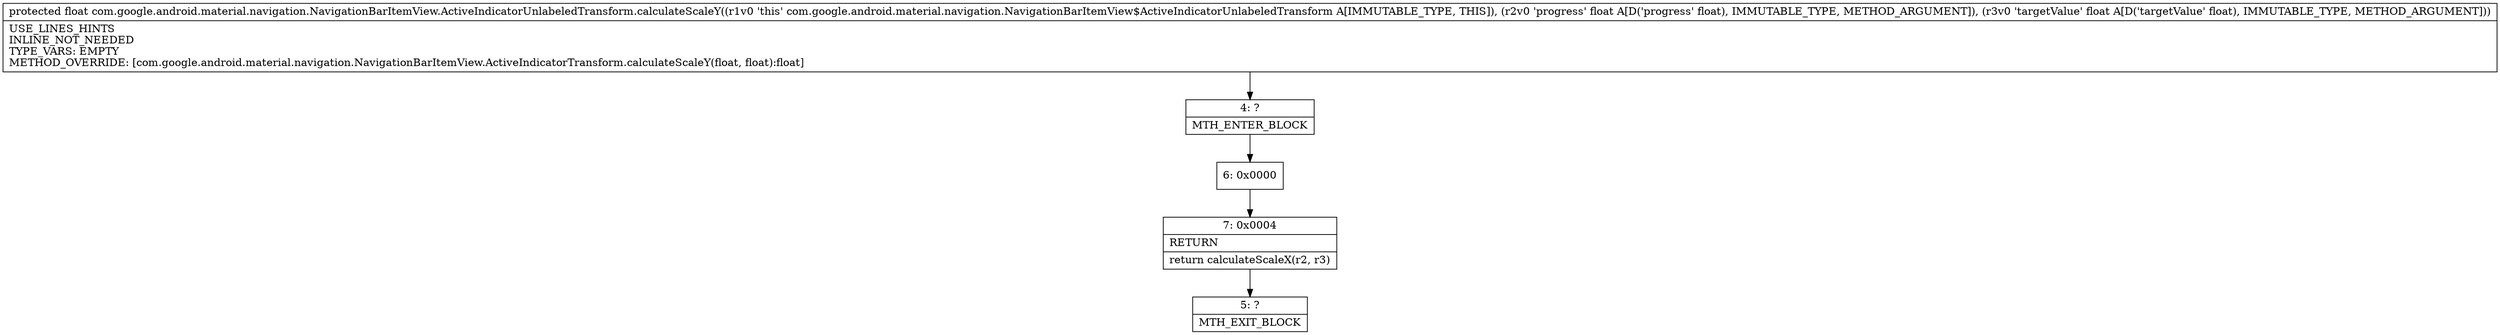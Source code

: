 digraph "CFG forcom.google.android.material.navigation.NavigationBarItemView.ActiveIndicatorUnlabeledTransform.calculateScaleY(FF)F" {
Node_4 [shape=record,label="{4\:\ ?|MTH_ENTER_BLOCK\l}"];
Node_6 [shape=record,label="{6\:\ 0x0000}"];
Node_7 [shape=record,label="{7\:\ 0x0004|RETURN\l|return calculateScaleX(r2, r3)\l}"];
Node_5 [shape=record,label="{5\:\ ?|MTH_EXIT_BLOCK\l}"];
MethodNode[shape=record,label="{protected float com.google.android.material.navigation.NavigationBarItemView.ActiveIndicatorUnlabeledTransform.calculateScaleY((r1v0 'this' com.google.android.material.navigation.NavigationBarItemView$ActiveIndicatorUnlabeledTransform A[IMMUTABLE_TYPE, THIS]), (r2v0 'progress' float A[D('progress' float), IMMUTABLE_TYPE, METHOD_ARGUMENT]), (r3v0 'targetValue' float A[D('targetValue' float), IMMUTABLE_TYPE, METHOD_ARGUMENT]))  | USE_LINES_HINTS\lINLINE_NOT_NEEDED\lTYPE_VARS: EMPTY\lMETHOD_OVERRIDE: [com.google.android.material.navigation.NavigationBarItemView.ActiveIndicatorTransform.calculateScaleY(float, float):float]\l}"];
MethodNode -> Node_4;Node_4 -> Node_6;
Node_6 -> Node_7;
Node_7 -> Node_5;
}

